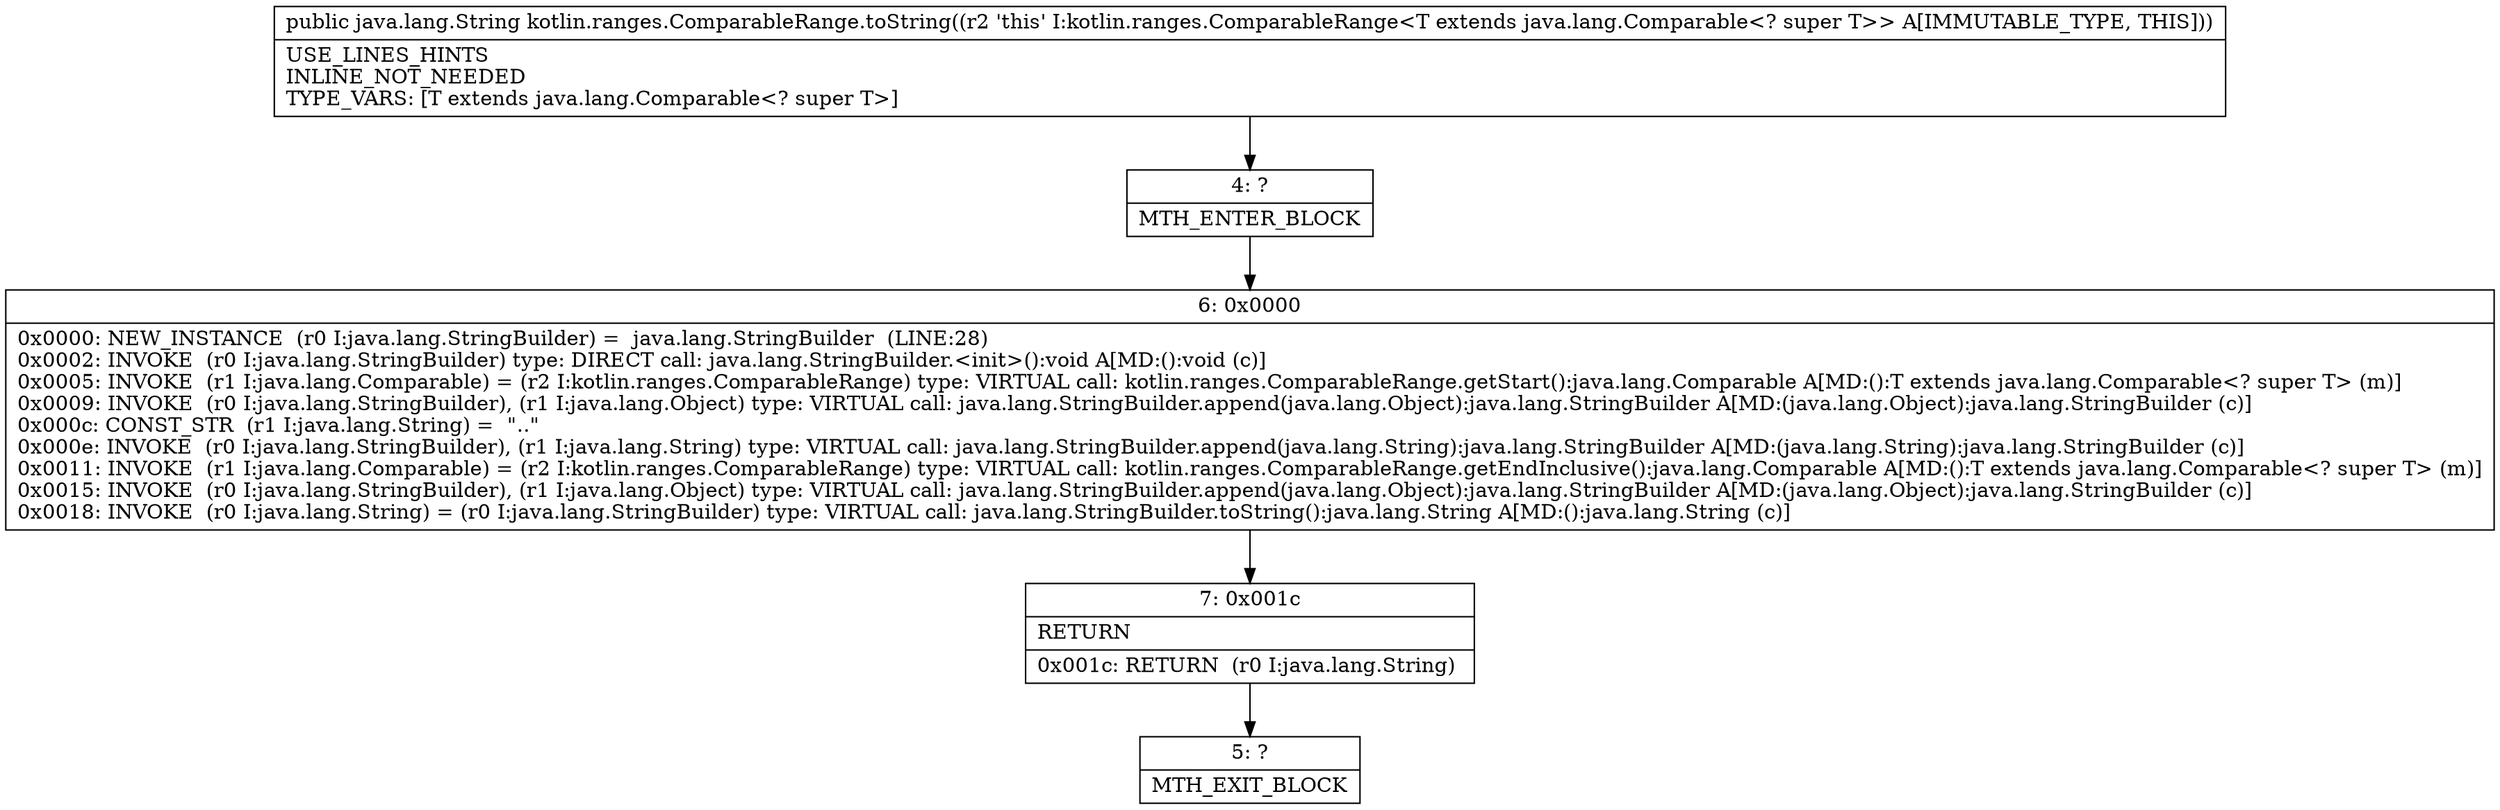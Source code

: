 digraph "CFG forkotlin.ranges.ComparableRange.toString()Ljava\/lang\/String;" {
Node_4 [shape=record,label="{4\:\ ?|MTH_ENTER_BLOCK\l}"];
Node_6 [shape=record,label="{6\:\ 0x0000|0x0000: NEW_INSTANCE  (r0 I:java.lang.StringBuilder) =  java.lang.StringBuilder  (LINE:28)\l0x0002: INVOKE  (r0 I:java.lang.StringBuilder) type: DIRECT call: java.lang.StringBuilder.\<init\>():void A[MD:():void (c)]\l0x0005: INVOKE  (r1 I:java.lang.Comparable) = (r2 I:kotlin.ranges.ComparableRange) type: VIRTUAL call: kotlin.ranges.ComparableRange.getStart():java.lang.Comparable A[MD:():T extends java.lang.Comparable\<? super T\> (m)]\l0x0009: INVOKE  (r0 I:java.lang.StringBuilder), (r1 I:java.lang.Object) type: VIRTUAL call: java.lang.StringBuilder.append(java.lang.Object):java.lang.StringBuilder A[MD:(java.lang.Object):java.lang.StringBuilder (c)]\l0x000c: CONST_STR  (r1 I:java.lang.String) =  \"..\" \l0x000e: INVOKE  (r0 I:java.lang.StringBuilder), (r1 I:java.lang.String) type: VIRTUAL call: java.lang.StringBuilder.append(java.lang.String):java.lang.StringBuilder A[MD:(java.lang.String):java.lang.StringBuilder (c)]\l0x0011: INVOKE  (r1 I:java.lang.Comparable) = (r2 I:kotlin.ranges.ComparableRange) type: VIRTUAL call: kotlin.ranges.ComparableRange.getEndInclusive():java.lang.Comparable A[MD:():T extends java.lang.Comparable\<? super T\> (m)]\l0x0015: INVOKE  (r0 I:java.lang.StringBuilder), (r1 I:java.lang.Object) type: VIRTUAL call: java.lang.StringBuilder.append(java.lang.Object):java.lang.StringBuilder A[MD:(java.lang.Object):java.lang.StringBuilder (c)]\l0x0018: INVOKE  (r0 I:java.lang.String) = (r0 I:java.lang.StringBuilder) type: VIRTUAL call: java.lang.StringBuilder.toString():java.lang.String A[MD:():java.lang.String (c)]\l}"];
Node_7 [shape=record,label="{7\:\ 0x001c|RETURN\l|0x001c: RETURN  (r0 I:java.lang.String) \l}"];
Node_5 [shape=record,label="{5\:\ ?|MTH_EXIT_BLOCK\l}"];
MethodNode[shape=record,label="{public java.lang.String kotlin.ranges.ComparableRange.toString((r2 'this' I:kotlin.ranges.ComparableRange\<T extends java.lang.Comparable\<? super T\>\> A[IMMUTABLE_TYPE, THIS]))  | USE_LINES_HINTS\lINLINE_NOT_NEEDED\lTYPE_VARS: [T extends java.lang.Comparable\<? super T\>]\l}"];
MethodNode -> Node_4;Node_4 -> Node_6;
Node_6 -> Node_7;
Node_7 -> Node_5;
}

